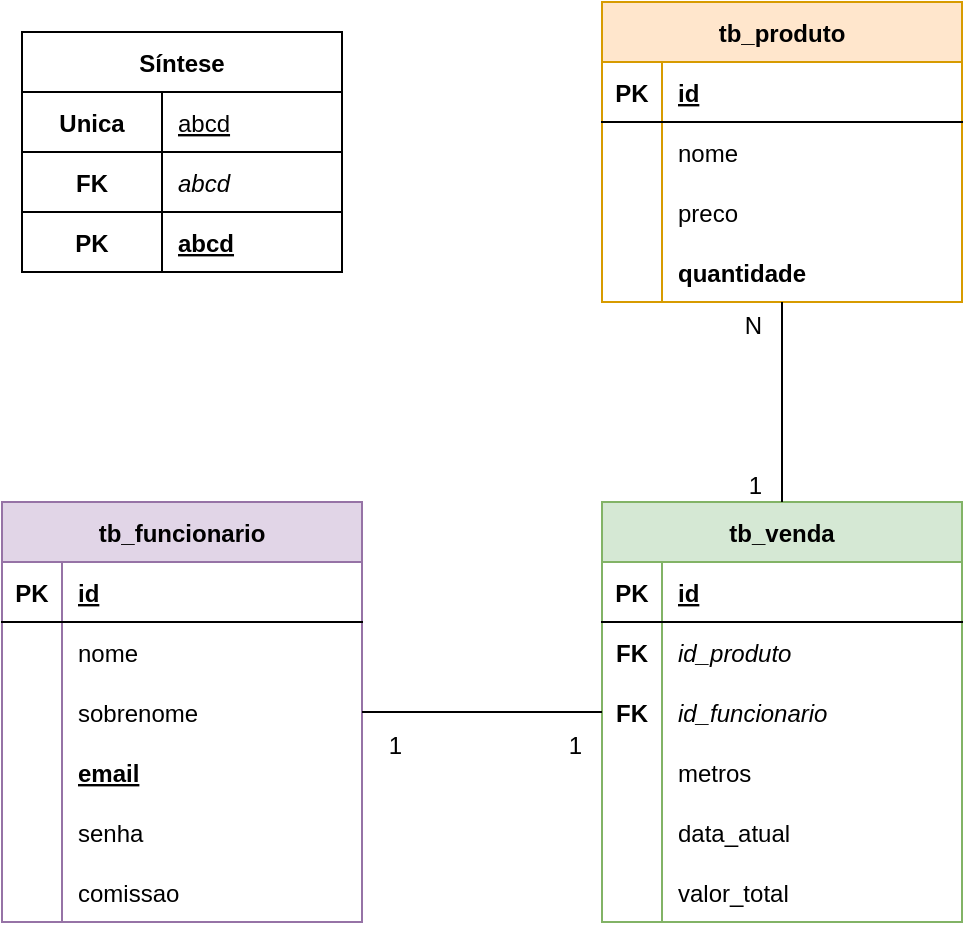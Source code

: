 <mxfile version="15.8.7" type="device"><diagram id="sGjn2lT2v29rVA59ClKX" name="Página-1"><mxGraphModel dx="942" dy="685" grid="1" gridSize="10" guides="1" tooltips="1" connect="1" arrows="1" fold="1" page="1" pageScale="1" pageWidth="827" pageHeight="1169" math="0" shadow="0"><root><mxCell id="0"/><mxCell id="1" parent="0"/><object label="tb_funcionario" nome="asdsad" id="6GpnDvD4SsPbfzr2ZeYS-3"><mxCell style="shape=table;startSize=30;container=1;collapsible=1;childLayout=tableLayout;fixedRows=1;rowLines=0;fontStyle=1;align=center;resizeLast=1;fillColor=#e1d5e7;strokeColor=#9673a6;" vertex="1" parent="1"><mxGeometry x="170" y="360" width="180" height="210" as="geometry"><mxRectangle x="200" y="110" width="120" height="30" as="alternateBounds"/></mxGeometry></mxCell></object><mxCell id="6GpnDvD4SsPbfzr2ZeYS-4" value="" style="shape=partialRectangle;collapsible=0;dropTarget=0;pointerEvents=0;fillColor=none;top=0;left=0;bottom=1;right=0;points=[[0,0.5],[1,0.5]];portConstraint=eastwest;" vertex="1" parent="6GpnDvD4SsPbfzr2ZeYS-3"><mxGeometry y="30" width="180" height="30" as="geometry"/></mxCell><mxCell id="6GpnDvD4SsPbfzr2ZeYS-5" value="PK" style="shape=partialRectangle;connectable=0;fillColor=none;top=0;left=0;bottom=0;right=0;fontStyle=1;overflow=hidden;" vertex="1" parent="6GpnDvD4SsPbfzr2ZeYS-4"><mxGeometry width="30" height="30" as="geometry"><mxRectangle width="30" height="30" as="alternateBounds"/></mxGeometry></mxCell><mxCell id="6GpnDvD4SsPbfzr2ZeYS-6" value="id" style="shape=partialRectangle;connectable=0;fillColor=none;top=0;left=0;bottom=0;right=0;align=left;spacingLeft=6;fontStyle=5;overflow=hidden;" vertex="1" parent="6GpnDvD4SsPbfzr2ZeYS-4"><mxGeometry x="30" width="150" height="30" as="geometry"><mxRectangle width="150" height="30" as="alternateBounds"/></mxGeometry></mxCell><mxCell id="6GpnDvD4SsPbfzr2ZeYS-7" value="" style="shape=partialRectangle;collapsible=0;dropTarget=0;pointerEvents=0;fillColor=none;top=0;left=0;bottom=0;right=0;points=[[0,0.5],[1,0.5]];portConstraint=eastwest;" vertex="1" parent="6GpnDvD4SsPbfzr2ZeYS-3"><mxGeometry y="60" width="180" height="30" as="geometry"/></mxCell><mxCell id="6GpnDvD4SsPbfzr2ZeYS-8" value="" style="shape=partialRectangle;connectable=0;fillColor=none;top=0;left=0;bottom=0;right=0;editable=1;overflow=hidden;" vertex="1" parent="6GpnDvD4SsPbfzr2ZeYS-7"><mxGeometry width="30" height="30" as="geometry"><mxRectangle width="30" height="30" as="alternateBounds"/></mxGeometry></mxCell><mxCell id="6GpnDvD4SsPbfzr2ZeYS-9" value="nome" style="shape=partialRectangle;connectable=0;fillColor=none;top=0;left=0;bottom=0;right=0;align=left;spacingLeft=6;overflow=hidden;" vertex="1" parent="6GpnDvD4SsPbfzr2ZeYS-7"><mxGeometry x="30" width="150" height="30" as="geometry"><mxRectangle width="150" height="30" as="alternateBounds"/></mxGeometry></mxCell><mxCell id="6GpnDvD4SsPbfzr2ZeYS-10" value="" style="shape=partialRectangle;collapsible=0;dropTarget=0;pointerEvents=0;fillColor=none;top=0;left=0;bottom=0;right=0;points=[[0,0.5],[1,0.5]];portConstraint=eastwest;" vertex="1" parent="6GpnDvD4SsPbfzr2ZeYS-3"><mxGeometry y="90" width="180" height="30" as="geometry"/></mxCell><mxCell id="6GpnDvD4SsPbfzr2ZeYS-11" value="" style="shape=partialRectangle;connectable=0;fillColor=none;top=0;left=0;bottom=0;right=0;editable=1;overflow=hidden;" vertex="1" parent="6GpnDvD4SsPbfzr2ZeYS-10"><mxGeometry width="30" height="30" as="geometry"><mxRectangle width="30" height="30" as="alternateBounds"/></mxGeometry></mxCell><mxCell id="6GpnDvD4SsPbfzr2ZeYS-12" value="sobrenome" style="shape=partialRectangle;connectable=0;fillColor=none;top=0;left=0;bottom=0;right=0;align=left;spacingLeft=6;overflow=hidden;" vertex="1" parent="6GpnDvD4SsPbfzr2ZeYS-10"><mxGeometry x="30" width="150" height="30" as="geometry"><mxRectangle width="150" height="30" as="alternateBounds"/></mxGeometry></mxCell><mxCell id="6GpnDvD4SsPbfzr2ZeYS-13" value="" style="shape=partialRectangle;collapsible=0;dropTarget=0;pointerEvents=0;fillColor=none;top=0;left=0;bottom=0;right=0;points=[[0,0.5],[1,0.5]];portConstraint=eastwest;" vertex="1" parent="6GpnDvD4SsPbfzr2ZeYS-3"><mxGeometry y="120" width="180" height="30" as="geometry"/></mxCell><mxCell id="6GpnDvD4SsPbfzr2ZeYS-14" value="" style="shape=partialRectangle;connectable=0;fillColor=none;top=0;left=0;bottom=0;right=0;editable=1;overflow=hidden;" vertex="1" parent="6GpnDvD4SsPbfzr2ZeYS-13"><mxGeometry width="30" height="30" as="geometry"><mxRectangle width="30" height="30" as="alternateBounds"/></mxGeometry></mxCell><mxCell id="6GpnDvD4SsPbfzr2ZeYS-15" value="email" style="shape=partialRectangle;connectable=0;fillColor=none;top=0;left=0;bottom=0;right=0;align=left;spacingLeft=6;overflow=hidden;fontStyle=5" vertex="1" parent="6GpnDvD4SsPbfzr2ZeYS-13"><mxGeometry x="30" width="150" height="30" as="geometry"><mxRectangle width="150" height="30" as="alternateBounds"/></mxGeometry></mxCell><mxCell id="6GpnDvD4SsPbfzr2ZeYS-71" value="" style="shape=partialRectangle;collapsible=0;dropTarget=0;pointerEvents=0;fillColor=none;top=0;left=0;bottom=0;right=0;points=[[0,0.5],[1,0.5]];portConstraint=eastwest;" vertex="1" parent="6GpnDvD4SsPbfzr2ZeYS-3"><mxGeometry y="150" width="180" height="30" as="geometry"/></mxCell><mxCell id="6GpnDvD4SsPbfzr2ZeYS-72" value="" style="shape=partialRectangle;connectable=0;fillColor=none;top=0;left=0;bottom=0;right=0;editable=1;overflow=hidden;" vertex="1" parent="6GpnDvD4SsPbfzr2ZeYS-71"><mxGeometry width="30" height="30" as="geometry"><mxRectangle width="30" height="30" as="alternateBounds"/></mxGeometry></mxCell><mxCell id="6GpnDvD4SsPbfzr2ZeYS-73" value="senha" style="shape=partialRectangle;connectable=0;fillColor=none;top=0;left=0;bottom=0;right=0;align=left;spacingLeft=6;overflow=hidden;fontStyle=0" vertex="1" parent="6GpnDvD4SsPbfzr2ZeYS-71"><mxGeometry x="30" width="150" height="30" as="geometry"><mxRectangle width="150" height="30" as="alternateBounds"/></mxGeometry></mxCell><mxCell id="6GpnDvD4SsPbfzr2ZeYS-74" value="" style="shape=partialRectangle;collapsible=0;dropTarget=0;pointerEvents=0;fillColor=none;top=0;left=0;bottom=0;right=0;points=[[0,0.5],[1,0.5]];portConstraint=eastwest;" vertex="1" parent="6GpnDvD4SsPbfzr2ZeYS-3"><mxGeometry y="180" width="180" height="30" as="geometry"/></mxCell><mxCell id="6GpnDvD4SsPbfzr2ZeYS-75" value="" style="shape=partialRectangle;connectable=0;fillColor=none;top=0;left=0;bottom=0;right=0;editable=1;overflow=hidden;" vertex="1" parent="6GpnDvD4SsPbfzr2ZeYS-74"><mxGeometry width="30" height="30" as="geometry"><mxRectangle width="30" height="30" as="alternateBounds"/></mxGeometry></mxCell><mxCell id="6GpnDvD4SsPbfzr2ZeYS-76" value="comissao" style="shape=partialRectangle;connectable=0;fillColor=none;top=0;left=0;bottom=0;right=0;align=left;spacingLeft=6;overflow=hidden;fontStyle=0" vertex="1" parent="6GpnDvD4SsPbfzr2ZeYS-74"><mxGeometry x="30" width="150" height="30" as="geometry"><mxRectangle width="150" height="30" as="alternateBounds"/></mxGeometry></mxCell><object label="tb_produto" nome="asdsad" id="6GpnDvD4SsPbfzr2ZeYS-26"><mxCell style="shape=table;startSize=30;container=1;collapsible=1;childLayout=tableLayout;fixedRows=1;rowLines=0;fontStyle=1;align=center;resizeLast=1;fillColor=#ffe6cc;strokeColor=#d79b00;" vertex="1" parent="1"><mxGeometry x="470" y="110" width="180" height="150" as="geometry"><mxRectangle x="200" y="110" width="120" height="30" as="alternateBounds"/></mxGeometry></mxCell></object><mxCell id="6GpnDvD4SsPbfzr2ZeYS-27" value="" style="shape=partialRectangle;collapsible=0;dropTarget=0;pointerEvents=0;fillColor=none;top=0;left=0;bottom=1;right=0;points=[[0,0.5],[1,0.5]];portConstraint=eastwest;" vertex="1" parent="6GpnDvD4SsPbfzr2ZeYS-26"><mxGeometry y="30" width="180" height="30" as="geometry"/></mxCell><mxCell id="6GpnDvD4SsPbfzr2ZeYS-28" value="PK" style="shape=partialRectangle;connectable=0;fillColor=none;top=0;left=0;bottom=0;right=0;fontStyle=1;overflow=hidden;" vertex="1" parent="6GpnDvD4SsPbfzr2ZeYS-27"><mxGeometry width="30" height="30" as="geometry"><mxRectangle width="30" height="30" as="alternateBounds"/></mxGeometry></mxCell><mxCell id="6GpnDvD4SsPbfzr2ZeYS-29" value="id" style="shape=partialRectangle;connectable=0;fillColor=none;top=0;left=0;bottom=0;right=0;align=left;spacingLeft=6;fontStyle=5;overflow=hidden;" vertex="1" parent="6GpnDvD4SsPbfzr2ZeYS-27"><mxGeometry x="30" width="150" height="30" as="geometry"><mxRectangle width="150" height="30" as="alternateBounds"/></mxGeometry></mxCell><mxCell id="6GpnDvD4SsPbfzr2ZeYS-30" value="" style="shape=partialRectangle;collapsible=0;dropTarget=0;pointerEvents=0;fillColor=none;top=0;left=0;bottom=0;right=0;points=[[0,0.5],[1,0.5]];portConstraint=eastwest;" vertex="1" parent="6GpnDvD4SsPbfzr2ZeYS-26"><mxGeometry y="60" width="180" height="30" as="geometry"/></mxCell><mxCell id="6GpnDvD4SsPbfzr2ZeYS-31" value="" style="shape=partialRectangle;connectable=0;fillColor=none;top=0;left=0;bottom=0;right=0;editable=1;overflow=hidden;" vertex="1" parent="6GpnDvD4SsPbfzr2ZeYS-30"><mxGeometry width="30" height="30" as="geometry"><mxRectangle width="30" height="30" as="alternateBounds"/></mxGeometry></mxCell><mxCell id="6GpnDvD4SsPbfzr2ZeYS-32" value="nome" style="shape=partialRectangle;connectable=0;fillColor=none;top=0;left=0;bottom=0;right=0;align=left;spacingLeft=6;overflow=hidden;" vertex="1" parent="6GpnDvD4SsPbfzr2ZeYS-30"><mxGeometry x="30" width="150" height="30" as="geometry"><mxRectangle width="150" height="30" as="alternateBounds"/></mxGeometry></mxCell><mxCell id="6GpnDvD4SsPbfzr2ZeYS-33" value="" style="shape=partialRectangle;collapsible=0;dropTarget=0;pointerEvents=0;fillColor=none;top=0;left=0;bottom=0;right=0;points=[[0,0.5],[1,0.5]];portConstraint=eastwest;" vertex="1" parent="6GpnDvD4SsPbfzr2ZeYS-26"><mxGeometry y="90" width="180" height="30" as="geometry"/></mxCell><mxCell id="6GpnDvD4SsPbfzr2ZeYS-34" value="" style="shape=partialRectangle;connectable=0;fillColor=none;top=0;left=0;bottom=0;right=0;editable=1;overflow=hidden;" vertex="1" parent="6GpnDvD4SsPbfzr2ZeYS-33"><mxGeometry width="30" height="30" as="geometry"><mxRectangle width="30" height="30" as="alternateBounds"/></mxGeometry></mxCell><mxCell id="6GpnDvD4SsPbfzr2ZeYS-35" value="preco" style="shape=partialRectangle;connectable=0;fillColor=none;top=0;left=0;bottom=0;right=0;align=left;spacingLeft=6;overflow=hidden;" vertex="1" parent="6GpnDvD4SsPbfzr2ZeYS-33"><mxGeometry x="30" width="150" height="30" as="geometry"><mxRectangle width="150" height="30" as="alternateBounds"/></mxGeometry></mxCell><mxCell id="6GpnDvD4SsPbfzr2ZeYS-36" value="" style="shape=partialRectangle;collapsible=0;dropTarget=0;pointerEvents=0;fillColor=none;top=0;left=0;bottom=0;right=0;points=[[0,0.5],[1,0.5]];portConstraint=eastwest;" vertex="1" parent="6GpnDvD4SsPbfzr2ZeYS-26"><mxGeometry y="120" width="180" height="30" as="geometry"/></mxCell><mxCell id="6GpnDvD4SsPbfzr2ZeYS-37" value="" style="shape=partialRectangle;connectable=0;fillColor=none;top=0;left=0;bottom=0;right=0;editable=1;overflow=hidden;" vertex="1" parent="6GpnDvD4SsPbfzr2ZeYS-36"><mxGeometry width="30" height="30" as="geometry"><mxRectangle width="30" height="30" as="alternateBounds"/></mxGeometry></mxCell><mxCell id="6GpnDvD4SsPbfzr2ZeYS-38" value="quantidade" style="shape=partialRectangle;connectable=0;fillColor=none;top=0;left=0;bottom=0;right=0;align=left;spacingLeft=6;overflow=hidden;fontStyle=1" vertex="1" parent="6GpnDvD4SsPbfzr2ZeYS-36"><mxGeometry x="30" width="150" height="30" as="geometry"><mxRectangle width="150" height="30" as="alternateBounds"/></mxGeometry></mxCell><object label="tb_venda" nome="asdsad" id="6GpnDvD4SsPbfzr2ZeYS-52"><mxCell style="shape=table;startSize=30;container=1;collapsible=1;childLayout=tableLayout;fixedRows=1;rowLines=0;fontStyle=1;align=center;resizeLast=1;fillColor=#d5e8d4;strokeColor=#82b366;" vertex="1" parent="1"><mxGeometry x="470" y="360" width="180" height="210" as="geometry"><mxRectangle x="200" y="110" width="120" height="30" as="alternateBounds"/></mxGeometry></mxCell></object><mxCell id="6GpnDvD4SsPbfzr2ZeYS-53" value="" style="shape=partialRectangle;collapsible=0;dropTarget=0;pointerEvents=0;fillColor=none;top=0;left=0;bottom=1;right=0;points=[[0,0.5],[1,0.5]];portConstraint=eastwest;" vertex="1" parent="6GpnDvD4SsPbfzr2ZeYS-52"><mxGeometry y="30" width="180" height="30" as="geometry"/></mxCell><mxCell id="6GpnDvD4SsPbfzr2ZeYS-54" value="PK" style="shape=partialRectangle;connectable=0;fillColor=none;top=0;left=0;bottom=0;right=0;fontStyle=1;overflow=hidden;" vertex="1" parent="6GpnDvD4SsPbfzr2ZeYS-53"><mxGeometry width="30" height="30" as="geometry"><mxRectangle width="30" height="30" as="alternateBounds"/></mxGeometry></mxCell><mxCell id="6GpnDvD4SsPbfzr2ZeYS-55" value="id" style="shape=partialRectangle;connectable=0;fillColor=none;top=0;left=0;bottom=0;right=0;align=left;spacingLeft=6;fontStyle=5;overflow=hidden;" vertex="1" parent="6GpnDvD4SsPbfzr2ZeYS-53"><mxGeometry x="30" width="150" height="30" as="geometry"><mxRectangle width="150" height="30" as="alternateBounds"/></mxGeometry></mxCell><mxCell id="6GpnDvD4SsPbfzr2ZeYS-56" value="" style="shape=partialRectangle;collapsible=0;dropTarget=0;pointerEvents=0;fillColor=none;top=0;left=0;bottom=0;right=0;points=[[0,0.5],[1,0.5]];portConstraint=eastwest;fontStyle=2" vertex="1" parent="6GpnDvD4SsPbfzr2ZeYS-52"><mxGeometry y="60" width="180" height="30" as="geometry"/></mxCell><mxCell id="6GpnDvD4SsPbfzr2ZeYS-57" value="FK" style="shape=partialRectangle;connectable=0;fillColor=none;top=0;left=0;bottom=0;right=0;editable=1;overflow=hidden;fontStyle=1" vertex="1" parent="6GpnDvD4SsPbfzr2ZeYS-56"><mxGeometry width="30" height="30" as="geometry"><mxRectangle width="30" height="30" as="alternateBounds"/></mxGeometry></mxCell><mxCell id="6GpnDvD4SsPbfzr2ZeYS-58" value="id_produto" style="shape=partialRectangle;connectable=0;fillColor=none;top=0;left=0;bottom=0;right=0;align=left;spacingLeft=6;overflow=hidden;fontStyle=2" vertex="1" parent="6GpnDvD4SsPbfzr2ZeYS-56"><mxGeometry x="30" width="150" height="30" as="geometry"><mxRectangle width="150" height="30" as="alternateBounds"/></mxGeometry></mxCell><mxCell id="6GpnDvD4SsPbfzr2ZeYS-59" value="" style="shape=partialRectangle;collapsible=0;dropTarget=0;pointerEvents=0;fillColor=none;top=0;left=0;bottom=0;right=0;points=[[0,0.5],[1,0.5]];portConstraint=eastwest;" vertex="1" parent="6GpnDvD4SsPbfzr2ZeYS-52"><mxGeometry y="90" width="180" height="30" as="geometry"/></mxCell><mxCell id="6GpnDvD4SsPbfzr2ZeYS-60" value="FK" style="shape=partialRectangle;connectable=0;fillColor=none;top=0;left=0;bottom=0;right=0;editable=1;overflow=hidden;fontStyle=1" vertex="1" parent="6GpnDvD4SsPbfzr2ZeYS-59"><mxGeometry width="30" height="30" as="geometry"><mxRectangle width="30" height="30" as="alternateBounds"/></mxGeometry></mxCell><mxCell id="6GpnDvD4SsPbfzr2ZeYS-61" value="id_funcionario" style="shape=partialRectangle;connectable=0;fillColor=none;top=0;left=0;bottom=0;right=0;align=left;spacingLeft=6;overflow=hidden;fontStyle=2" vertex="1" parent="6GpnDvD4SsPbfzr2ZeYS-59"><mxGeometry x="30" width="150" height="30" as="geometry"><mxRectangle width="150" height="30" as="alternateBounds"/></mxGeometry></mxCell><mxCell id="6GpnDvD4SsPbfzr2ZeYS-62" value="" style="shape=partialRectangle;collapsible=0;dropTarget=0;pointerEvents=0;fillColor=none;top=0;left=0;bottom=0;right=0;points=[[0,0.5],[1,0.5]];portConstraint=eastwest;" vertex="1" parent="6GpnDvD4SsPbfzr2ZeYS-52"><mxGeometry y="120" width="180" height="30" as="geometry"/></mxCell><mxCell id="6GpnDvD4SsPbfzr2ZeYS-63" value="" style="shape=partialRectangle;connectable=0;fillColor=none;top=0;left=0;bottom=0;right=0;editable=1;overflow=hidden;" vertex="1" parent="6GpnDvD4SsPbfzr2ZeYS-62"><mxGeometry width="30" height="30" as="geometry"><mxRectangle width="30" height="30" as="alternateBounds"/></mxGeometry></mxCell><mxCell id="6GpnDvD4SsPbfzr2ZeYS-64" value="metros" style="shape=partialRectangle;connectable=0;fillColor=none;top=0;left=0;bottom=0;right=0;align=left;spacingLeft=6;overflow=hidden;fontStyle=0" vertex="1" parent="6GpnDvD4SsPbfzr2ZeYS-62"><mxGeometry x="30" width="150" height="30" as="geometry"><mxRectangle width="150" height="30" as="alternateBounds"/></mxGeometry></mxCell><mxCell id="6GpnDvD4SsPbfzr2ZeYS-65" value="" style="shape=partialRectangle;collapsible=0;dropTarget=0;pointerEvents=0;fillColor=none;top=0;left=0;bottom=0;right=0;points=[[0,0.5],[1,0.5]];portConstraint=eastwest;" vertex="1" parent="6GpnDvD4SsPbfzr2ZeYS-52"><mxGeometry y="150" width="180" height="30" as="geometry"/></mxCell><mxCell id="6GpnDvD4SsPbfzr2ZeYS-66" value="" style="shape=partialRectangle;connectable=0;fillColor=none;top=0;left=0;bottom=0;right=0;editable=1;overflow=hidden;" vertex="1" parent="6GpnDvD4SsPbfzr2ZeYS-65"><mxGeometry width="30" height="30" as="geometry"><mxRectangle width="30" height="30" as="alternateBounds"/></mxGeometry></mxCell><mxCell id="6GpnDvD4SsPbfzr2ZeYS-67" value="data_atual" style="shape=partialRectangle;connectable=0;fillColor=none;top=0;left=0;bottom=0;right=0;align=left;spacingLeft=6;overflow=hidden;fontStyle=0" vertex="1" parent="6GpnDvD4SsPbfzr2ZeYS-65"><mxGeometry x="30" width="150" height="30" as="geometry"><mxRectangle width="150" height="30" as="alternateBounds"/></mxGeometry></mxCell><mxCell id="6GpnDvD4SsPbfzr2ZeYS-68" value="" style="shape=partialRectangle;collapsible=0;dropTarget=0;pointerEvents=0;fillColor=none;top=0;left=0;bottom=0;right=0;points=[[0,0.5],[1,0.5]];portConstraint=eastwest;" vertex="1" parent="6GpnDvD4SsPbfzr2ZeYS-52"><mxGeometry y="180" width="180" height="30" as="geometry"/></mxCell><mxCell id="6GpnDvD4SsPbfzr2ZeYS-69" value="" style="shape=partialRectangle;connectable=0;fillColor=none;top=0;left=0;bottom=0;right=0;editable=1;overflow=hidden;" vertex="1" parent="6GpnDvD4SsPbfzr2ZeYS-68"><mxGeometry width="30" height="30" as="geometry"><mxRectangle width="30" height="30" as="alternateBounds"/></mxGeometry></mxCell><mxCell id="6GpnDvD4SsPbfzr2ZeYS-70" value="valor_total" style="shape=partialRectangle;connectable=0;fillColor=none;top=0;left=0;bottom=0;right=0;align=left;spacingLeft=6;overflow=hidden;fontStyle=0" vertex="1" parent="6GpnDvD4SsPbfzr2ZeYS-68"><mxGeometry x="30" width="150" height="30" as="geometry"><mxRectangle width="150" height="30" as="alternateBounds"/></mxGeometry></mxCell><mxCell id="6GpnDvD4SsPbfzr2ZeYS-77" value="" style="endArrow=none;html=1;rounded=0;exitX=0.5;exitY=0;exitDx=0;exitDy=0;entryX=0.5;entryY=1;entryDx=0;entryDy=0;entryPerimeter=0;" edge="1" parent="1" source="6GpnDvD4SsPbfzr2ZeYS-52" target="6GpnDvD4SsPbfzr2ZeYS-36"><mxGeometry relative="1" as="geometry"><mxPoint x="330" y="350" as="sourcePoint"/><mxPoint x="560" y="280" as="targetPoint"/></mxGeometry></mxCell><mxCell id="6GpnDvD4SsPbfzr2ZeYS-78" value="N" style="resizable=0;html=1;align=right;verticalAlign=bottom;" connectable="0" vertex="1" parent="6GpnDvD4SsPbfzr2ZeYS-77"><mxGeometry x="1" relative="1" as="geometry"><mxPoint x="-10" y="20" as="offset"/></mxGeometry></mxCell><mxCell id="6GpnDvD4SsPbfzr2ZeYS-79" value="1" style="resizable=0;html=1;align=right;verticalAlign=bottom;" connectable="0" vertex="1" parent="6GpnDvD4SsPbfzr2ZeYS-77"><mxGeometry x="1" relative="1" as="geometry"><mxPoint x="-10" y="100" as="offset"/></mxGeometry></mxCell><mxCell id="6GpnDvD4SsPbfzr2ZeYS-80" value="" style="endArrow=none;html=1;rounded=0;exitX=0;exitY=0.5;exitDx=0;exitDy=0;entryX=1;entryY=0.5;entryDx=0;entryDy=0;" edge="1" parent="1" source="6GpnDvD4SsPbfzr2ZeYS-59" target="6GpnDvD4SsPbfzr2ZeYS-10"><mxGeometry relative="1" as="geometry"><mxPoint x="420" y="470" as="sourcePoint"/><mxPoint x="420" y="370" as="targetPoint"/></mxGeometry></mxCell><mxCell id="6GpnDvD4SsPbfzr2ZeYS-81" value="1" style="resizable=0;html=1;align=right;verticalAlign=bottom;" connectable="0" vertex="1" parent="6GpnDvD4SsPbfzr2ZeYS-80"><mxGeometry x="1" relative="1" as="geometry"><mxPoint x="20" y="25" as="offset"/></mxGeometry></mxCell><mxCell id="6GpnDvD4SsPbfzr2ZeYS-82" value="1" style="resizable=0;html=1;align=right;verticalAlign=bottom;" connectable="0" vertex="1" parent="6GpnDvD4SsPbfzr2ZeYS-80"><mxGeometry x="1" relative="1" as="geometry"><mxPoint x="110" y="25" as="offset"/></mxGeometry></mxCell><object label="Síntese" nome="asdsad" id="6GpnDvD4SsPbfzr2ZeYS-90"><mxCell style="shape=table;startSize=30;container=1;collapsible=1;childLayout=tableLayout;fixedRows=1;rowLines=0;fontStyle=1;align=center;resizeLast=1;" vertex="1" parent="1"><mxGeometry x="180" y="125" width="160" height="120" as="geometry"><mxRectangle x="200" y="110" width="120" height="30" as="alternateBounds"/></mxGeometry></mxCell></object><mxCell id="6GpnDvD4SsPbfzr2ZeYS-91" value="" style="shape=partialRectangle;collapsible=0;dropTarget=0;pointerEvents=0;fillColor=none;top=0;left=0;bottom=1;right=0;points=[[0,0.5],[1,0.5]];portConstraint=eastwest;" vertex="1" parent="6GpnDvD4SsPbfzr2ZeYS-90"><mxGeometry y="30" width="160" height="30" as="geometry"/></mxCell><mxCell id="6GpnDvD4SsPbfzr2ZeYS-92" value="Unica" style="shape=partialRectangle;connectable=0;fillColor=none;top=0;left=0;bottom=0;right=0;fontStyle=1;overflow=hidden;" vertex="1" parent="6GpnDvD4SsPbfzr2ZeYS-91"><mxGeometry width="70" height="30" as="geometry"><mxRectangle width="70" height="30" as="alternateBounds"/></mxGeometry></mxCell><mxCell id="6GpnDvD4SsPbfzr2ZeYS-93" value="abcd" style="shape=partialRectangle;connectable=0;fillColor=none;top=0;left=0;bottom=0;right=0;align=left;spacingLeft=6;fontStyle=4;overflow=hidden;" vertex="1" parent="6GpnDvD4SsPbfzr2ZeYS-91"><mxGeometry x="70" width="90" height="30" as="geometry"><mxRectangle width="90" height="30" as="alternateBounds"/></mxGeometry></mxCell><mxCell id="6GpnDvD4SsPbfzr2ZeYS-103" value="" style="shape=partialRectangle;collapsible=0;dropTarget=0;pointerEvents=0;fillColor=none;top=0;left=0;bottom=1;right=0;points=[[0,0.5],[1,0.5]];portConstraint=eastwest;" vertex="1" parent="6GpnDvD4SsPbfzr2ZeYS-90"><mxGeometry y="60" width="160" height="30" as="geometry"/></mxCell><mxCell id="6GpnDvD4SsPbfzr2ZeYS-104" value="FK" style="shape=partialRectangle;connectable=0;fillColor=none;top=0;left=0;bottom=0;right=0;fontStyle=1;overflow=hidden;" vertex="1" parent="6GpnDvD4SsPbfzr2ZeYS-103"><mxGeometry width="70" height="30" as="geometry"><mxRectangle width="70" height="30" as="alternateBounds"/></mxGeometry></mxCell><mxCell id="6GpnDvD4SsPbfzr2ZeYS-105" value="abcd" style="shape=partialRectangle;connectable=0;fillColor=none;top=0;left=0;bottom=0;right=0;align=left;spacingLeft=6;fontStyle=2;overflow=hidden;" vertex="1" parent="6GpnDvD4SsPbfzr2ZeYS-103"><mxGeometry x="70" width="90" height="30" as="geometry"><mxRectangle width="90" height="30" as="alternateBounds"/></mxGeometry></mxCell><mxCell id="6GpnDvD4SsPbfzr2ZeYS-94" value="" style="shape=partialRectangle;collapsible=0;dropTarget=0;pointerEvents=0;fillColor=none;top=0;left=0;bottom=0;right=0;points=[[0,0.5],[1,0.5]];portConstraint=eastwest;" vertex="1" parent="6GpnDvD4SsPbfzr2ZeYS-90"><mxGeometry y="90" width="160" height="30" as="geometry"/></mxCell><mxCell id="6GpnDvD4SsPbfzr2ZeYS-95" value="PK" style="shape=partialRectangle;connectable=0;fillColor=none;top=0;left=0;bottom=0;right=0;editable=1;overflow=hidden;fontStyle=1" vertex="1" parent="6GpnDvD4SsPbfzr2ZeYS-94"><mxGeometry width="70" height="30" as="geometry"><mxRectangle width="70" height="30" as="alternateBounds"/></mxGeometry></mxCell><mxCell id="6GpnDvD4SsPbfzr2ZeYS-96" value="abcd" style="shape=partialRectangle;connectable=0;fillColor=none;top=0;left=0;bottom=0;right=0;align=left;spacingLeft=6;overflow=hidden;fontStyle=5" vertex="1" parent="6GpnDvD4SsPbfzr2ZeYS-94"><mxGeometry x="70" width="90" height="30" as="geometry"><mxRectangle width="90" height="30" as="alternateBounds"/></mxGeometry></mxCell></root></mxGraphModel></diagram></mxfile>